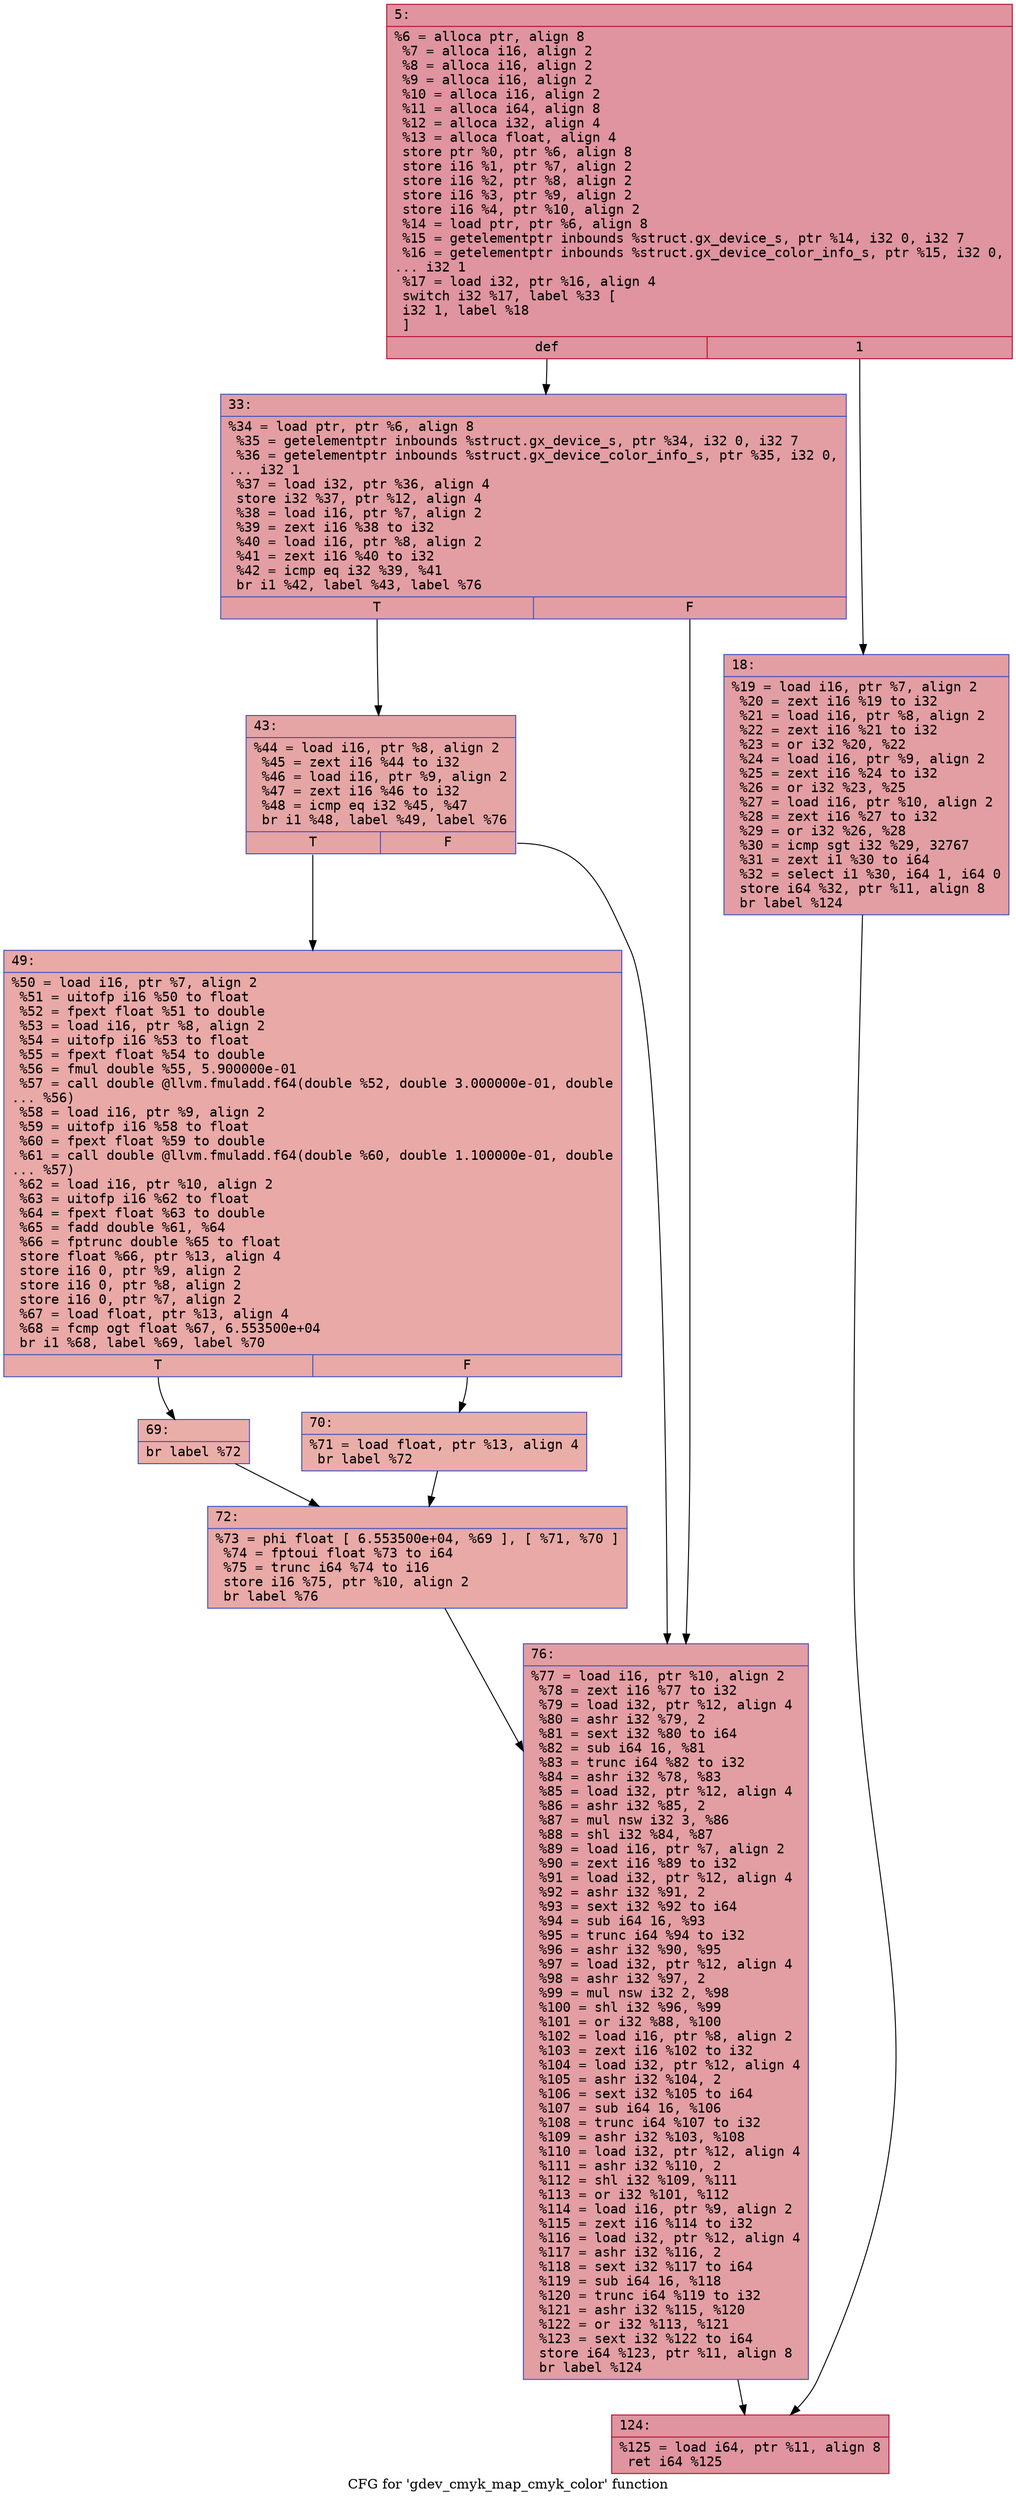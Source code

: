 digraph "CFG for 'gdev_cmyk_map_cmyk_color' function" {
	label="CFG for 'gdev_cmyk_map_cmyk_color' function";

	Node0x600001503390 [shape=record,color="#b70d28ff", style=filled, fillcolor="#b70d2870" fontname="Courier",label="{5:\l|  %6 = alloca ptr, align 8\l  %7 = alloca i16, align 2\l  %8 = alloca i16, align 2\l  %9 = alloca i16, align 2\l  %10 = alloca i16, align 2\l  %11 = alloca i64, align 8\l  %12 = alloca i32, align 4\l  %13 = alloca float, align 4\l  store ptr %0, ptr %6, align 8\l  store i16 %1, ptr %7, align 2\l  store i16 %2, ptr %8, align 2\l  store i16 %3, ptr %9, align 2\l  store i16 %4, ptr %10, align 2\l  %14 = load ptr, ptr %6, align 8\l  %15 = getelementptr inbounds %struct.gx_device_s, ptr %14, i32 0, i32 7\l  %16 = getelementptr inbounds %struct.gx_device_color_info_s, ptr %15, i32 0,\l... i32 1\l  %17 = load i32, ptr %16, align 4\l  switch i32 %17, label %33 [\l    i32 1, label %18\l  ]\l|{<s0>def|<s1>1}}"];
	Node0x600001503390:s0 -> Node0x600001503430[tooltip="5 -> 33\nProbability 50.00%" ];
	Node0x600001503390:s1 -> Node0x6000015033e0[tooltip="5 -> 18\nProbability 50.00%" ];
	Node0x6000015033e0 [shape=record,color="#3d50c3ff", style=filled, fillcolor="#be242e70" fontname="Courier",label="{18:\l|  %19 = load i16, ptr %7, align 2\l  %20 = zext i16 %19 to i32\l  %21 = load i16, ptr %8, align 2\l  %22 = zext i16 %21 to i32\l  %23 = or i32 %20, %22\l  %24 = load i16, ptr %9, align 2\l  %25 = zext i16 %24 to i32\l  %26 = or i32 %23, %25\l  %27 = load i16, ptr %10, align 2\l  %28 = zext i16 %27 to i32\l  %29 = or i32 %26, %28\l  %30 = icmp sgt i32 %29, 32767\l  %31 = zext i1 %30 to i64\l  %32 = select i1 %30, i64 1, i64 0\l  store i64 %32, ptr %11, align 8\l  br label %124\l}"];
	Node0x6000015033e0 -> Node0x600001503660[tooltip="18 -> 124\nProbability 100.00%" ];
	Node0x600001503430 [shape=record,color="#3d50c3ff", style=filled, fillcolor="#be242e70" fontname="Courier",label="{33:\l|  %34 = load ptr, ptr %6, align 8\l  %35 = getelementptr inbounds %struct.gx_device_s, ptr %34, i32 0, i32 7\l  %36 = getelementptr inbounds %struct.gx_device_color_info_s, ptr %35, i32 0,\l... i32 1\l  %37 = load i32, ptr %36, align 4\l  store i32 %37, ptr %12, align 4\l  %38 = load i16, ptr %7, align 2\l  %39 = zext i16 %38 to i32\l  %40 = load i16, ptr %8, align 2\l  %41 = zext i16 %40 to i32\l  %42 = icmp eq i32 %39, %41\l  br i1 %42, label %43, label %76\l|{<s0>T|<s1>F}}"];
	Node0x600001503430:s0 -> Node0x600001503480[tooltip="33 -> 43\nProbability 50.00%" ];
	Node0x600001503430:s1 -> Node0x600001503610[tooltip="33 -> 76\nProbability 50.00%" ];
	Node0x600001503480 [shape=record,color="#3d50c3ff", style=filled, fillcolor="#c5333470" fontname="Courier",label="{43:\l|  %44 = load i16, ptr %8, align 2\l  %45 = zext i16 %44 to i32\l  %46 = load i16, ptr %9, align 2\l  %47 = zext i16 %46 to i32\l  %48 = icmp eq i32 %45, %47\l  br i1 %48, label %49, label %76\l|{<s0>T|<s1>F}}"];
	Node0x600001503480:s0 -> Node0x6000015034d0[tooltip="43 -> 49\nProbability 50.00%" ];
	Node0x600001503480:s1 -> Node0x600001503610[tooltip="43 -> 76\nProbability 50.00%" ];
	Node0x6000015034d0 [shape=record,color="#3d50c3ff", style=filled, fillcolor="#ca3b3770" fontname="Courier",label="{49:\l|  %50 = load i16, ptr %7, align 2\l  %51 = uitofp i16 %50 to float\l  %52 = fpext float %51 to double\l  %53 = load i16, ptr %8, align 2\l  %54 = uitofp i16 %53 to float\l  %55 = fpext float %54 to double\l  %56 = fmul double %55, 5.900000e-01\l  %57 = call double @llvm.fmuladd.f64(double %52, double 3.000000e-01, double\l... %56)\l  %58 = load i16, ptr %9, align 2\l  %59 = uitofp i16 %58 to float\l  %60 = fpext float %59 to double\l  %61 = call double @llvm.fmuladd.f64(double %60, double 1.100000e-01, double\l... %57)\l  %62 = load i16, ptr %10, align 2\l  %63 = uitofp i16 %62 to float\l  %64 = fpext float %63 to double\l  %65 = fadd double %61, %64\l  %66 = fptrunc double %65 to float\l  store float %66, ptr %13, align 4\l  store i16 0, ptr %9, align 2\l  store i16 0, ptr %8, align 2\l  store i16 0, ptr %7, align 2\l  %67 = load float, ptr %13, align 4\l  %68 = fcmp ogt float %67, 6.553500e+04\l  br i1 %68, label %69, label %70\l|{<s0>T|<s1>F}}"];
	Node0x6000015034d0:s0 -> Node0x600001503520[tooltip="49 -> 69\nProbability 50.00%" ];
	Node0x6000015034d0:s1 -> Node0x600001503570[tooltip="49 -> 70\nProbability 50.00%" ];
	Node0x600001503520 [shape=record,color="#3d50c3ff", style=filled, fillcolor="#d0473d70" fontname="Courier",label="{69:\l|  br label %72\l}"];
	Node0x600001503520 -> Node0x6000015035c0[tooltip="69 -> 72\nProbability 100.00%" ];
	Node0x600001503570 [shape=record,color="#3d50c3ff", style=filled, fillcolor="#d0473d70" fontname="Courier",label="{70:\l|  %71 = load float, ptr %13, align 4\l  br label %72\l}"];
	Node0x600001503570 -> Node0x6000015035c0[tooltip="70 -> 72\nProbability 100.00%" ];
	Node0x6000015035c0 [shape=record,color="#3d50c3ff", style=filled, fillcolor="#ca3b3770" fontname="Courier",label="{72:\l|  %73 = phi float [ 6.553500e+04, %69 ], [ %71, %70 ]\l  %74 = fptoui float %73 to i64\l  %75 = trunc i64 %74 to i16\l  store i16 %75, ptr %10, align 2\l  br label %76\l}"];
	Node0x6000015035c0 -> Node0x600001503610[tooltip="72 -> 76\nProbability 100.00%" ];
	Node0x600001503610 [shape=record,color="#3d50c3ff", style=filled, fillcolor="#be242e70" fontname="Courier",label="{76:\l|  %77 = load i16, ptr %10, align 2\l  %78 = zext i16 %77 to i32\l  %79 = load i32, ptr %12, align 4\l  %80 = ashr i32 %79, 2\l  %81 = sext i32 %80 to i64\l  %82 = sub i64 16, %81\l  %83 = trunc i64 %82 to i32\l  %84 = ashr i32 %78, %83\l  %85 = load i32, ptr %12, align 4\l  %86 = ashr i32 %85, 2\l  %87 = mul nsw i32 3, %86\l  %88 = shl i32 %84, %87\l  %89 = load i16, ptr %7, align 2\l  %90 = zext i16 %89 to i32\l  %91 = load i32, ptr %12, align 4\l  %92 = ashr i32 %91, 2\l  %93 = sext i32 %92 to i64\l  %94 = sub i64 16, %93\l  %95 = trunc i64 %94 to i32\l  %96 = ashr i32 %90, %95\l  %97 = load i32, ptr %12, align 4\l  %98 = ashr i32 %97, 2\l  %99 = mul nsw i32 2, %98\l  %100 = shl i32 %96, %99\l  %101 = or i32 %88, %100\l  %102 = load i16, ptr %8, align 2\l  %103 = zext i16 %102 to i32\l  %104 = load i32, ptr %12, align 4\l  %105 = ashr i32 %104, 2\l  %106 = sext i32 %105 to i64\l  %107 = sub i64 16, %106\l  %108 = trunc i64 %107 to i32\l  %109 = ashr i32 %103, %108\l  %110 = load i32, ptr %12, align 4\l  %111 = ashr i32 %110, 2\l  %112 = shl i32 %109, %111\l  %113 = or i32 %101, %112\l  %114 = load i16, ptr %9, align 2\l  %115 = zext i16 %114 to i32\l  %116 = load i32, ptr %12, align 4\l  %117 = ashr i32 %116, 2\l  %118 = sext i32 %117 to i64\l  %119 = sub i64 16, %118\l  %120 = trunc i64 %119 to i32\l  %121 = ashr i32 %115, %120\l  %122 = or i32 %113, %121\l  %123 = sext i32 %122 to i64\l  store i64 %123, ptr %11, align 8\l  br label %124\l}"];
	Node0x600001503610 -> Node0x600001503660[tooltip="76 -> 124\nProbability 100.00%" ];
	Node0x600001503660 [shape=record,color="#b70d28ff", style=filled, fillcolor="#b70d2870" fontname="Courier",label="{124:\l|  %125 = load i64, ptr %11, align 8\l  ret i64 %125\l}"];
}
